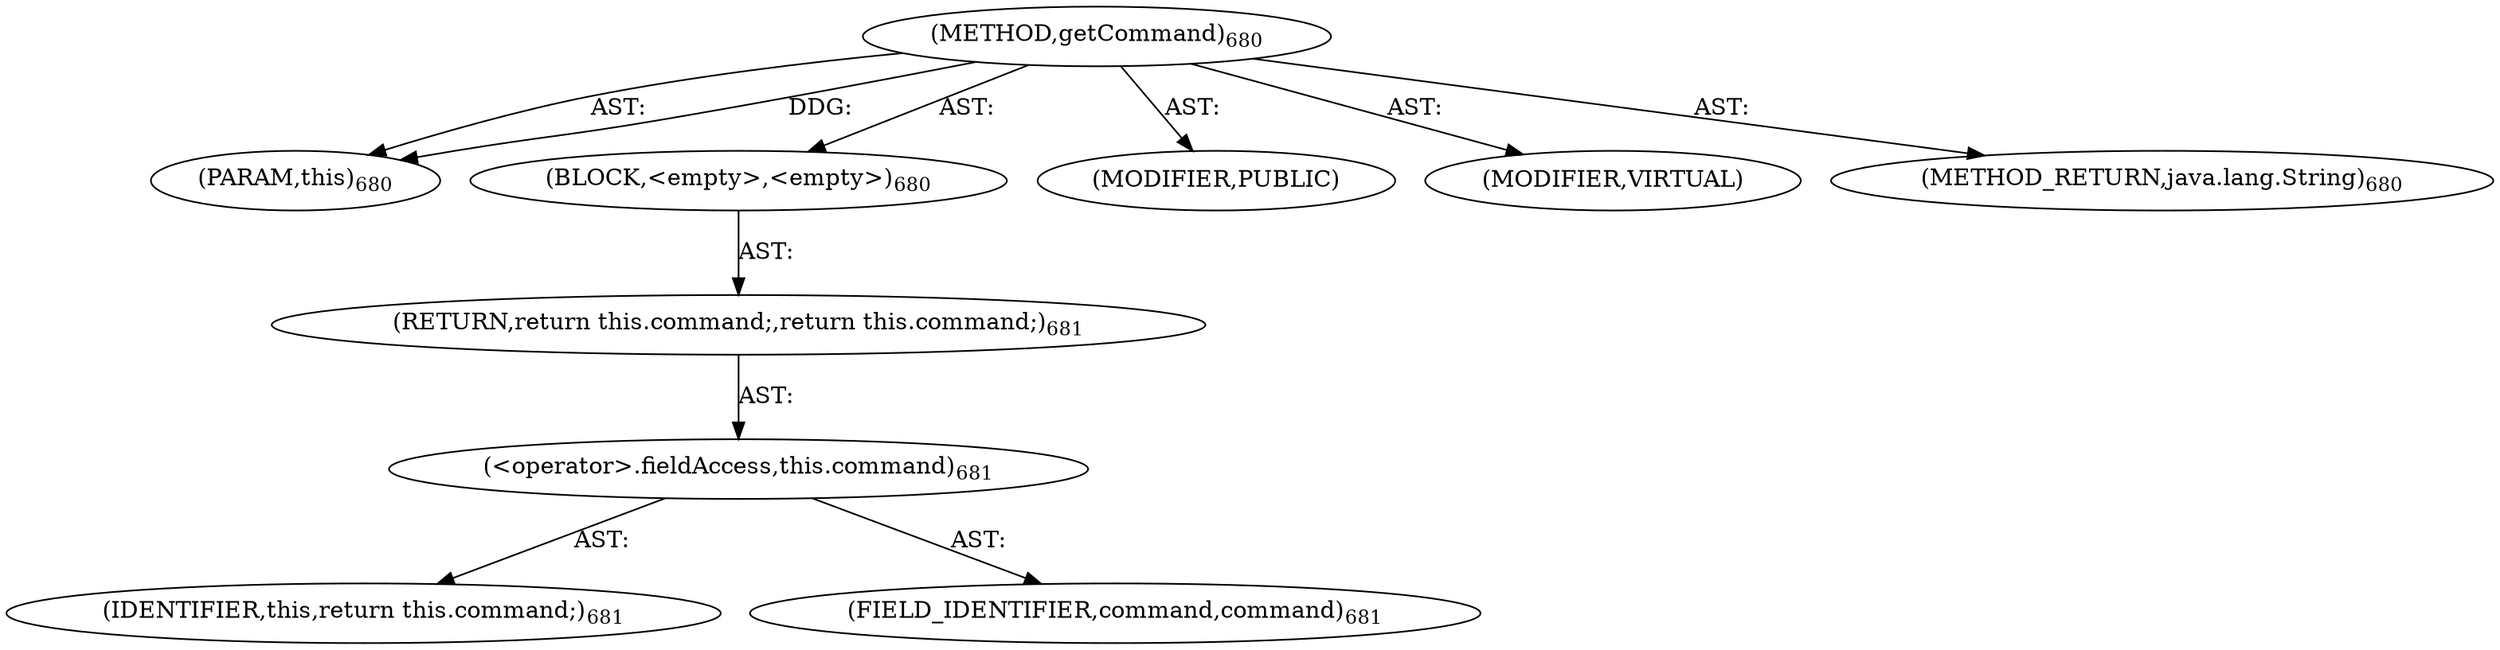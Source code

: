 digraph "getCommand" {  
"111669149723" [label = <(METHOD,getCommand)<SUB>680</SUB>> ]
"115964117016" [label = <(PARAM,this)<SUB>680</SUB>> ]
"25769803872" [label = <(BLOCK,&lt;empty&gt;,&lt;empty&gt;)<SUB>680</SUB>> ]
"146028888074" [label = <(RETURN,return this.command;,return this.command;)<SUB>681</SUB>> ]
"30064771428" [label = <(&lt;operator&gt;.fieldAccess,this.command)<SUB>681</SUB>> ]
"68719476798" [label = <(IDENTIFIER,this,return this.command;)<SUB>681</SUB>> ]
"55834574935" [label = <(FIELD_IDENTIFIER,command,command)<SUB>681</SUB>> ]
"133143986256" [label = <(MODIFIER,PUBLIC)> ]
"133143986257" [label = <(MODIFIER,VIRTUAL)> ]
"128849018907" [label = <(METHOD_RETURN,java.lang.String)<SUB>680</SUB>> ]
  "111669149723" -> "115964117016"  [ label = "AST: "] 
  "111669149723" -> "25769803872"  [ label = "AST: "] 
  "111669149723" -> "133143986256"  [ label = "AST: "] 
  "111669149723" -> "133143986257"  [ label = "AST: "] 
  "111669149723" -> "128849018907"  [ label = "AST: "] 
  "25769803872" -> "146028888074"  [ label = "AST: "] 
  "146028888074" -> "30064771428"  [ label = "AST: "] 
  "30064771428" -> "68719476798"  [ label = "AST: "] 
  "30064771428" -> "55834574935"  [ label = "AST: "] 
  "111669149723" -> "115964117016"  [ label = "DDG: "] 
}
